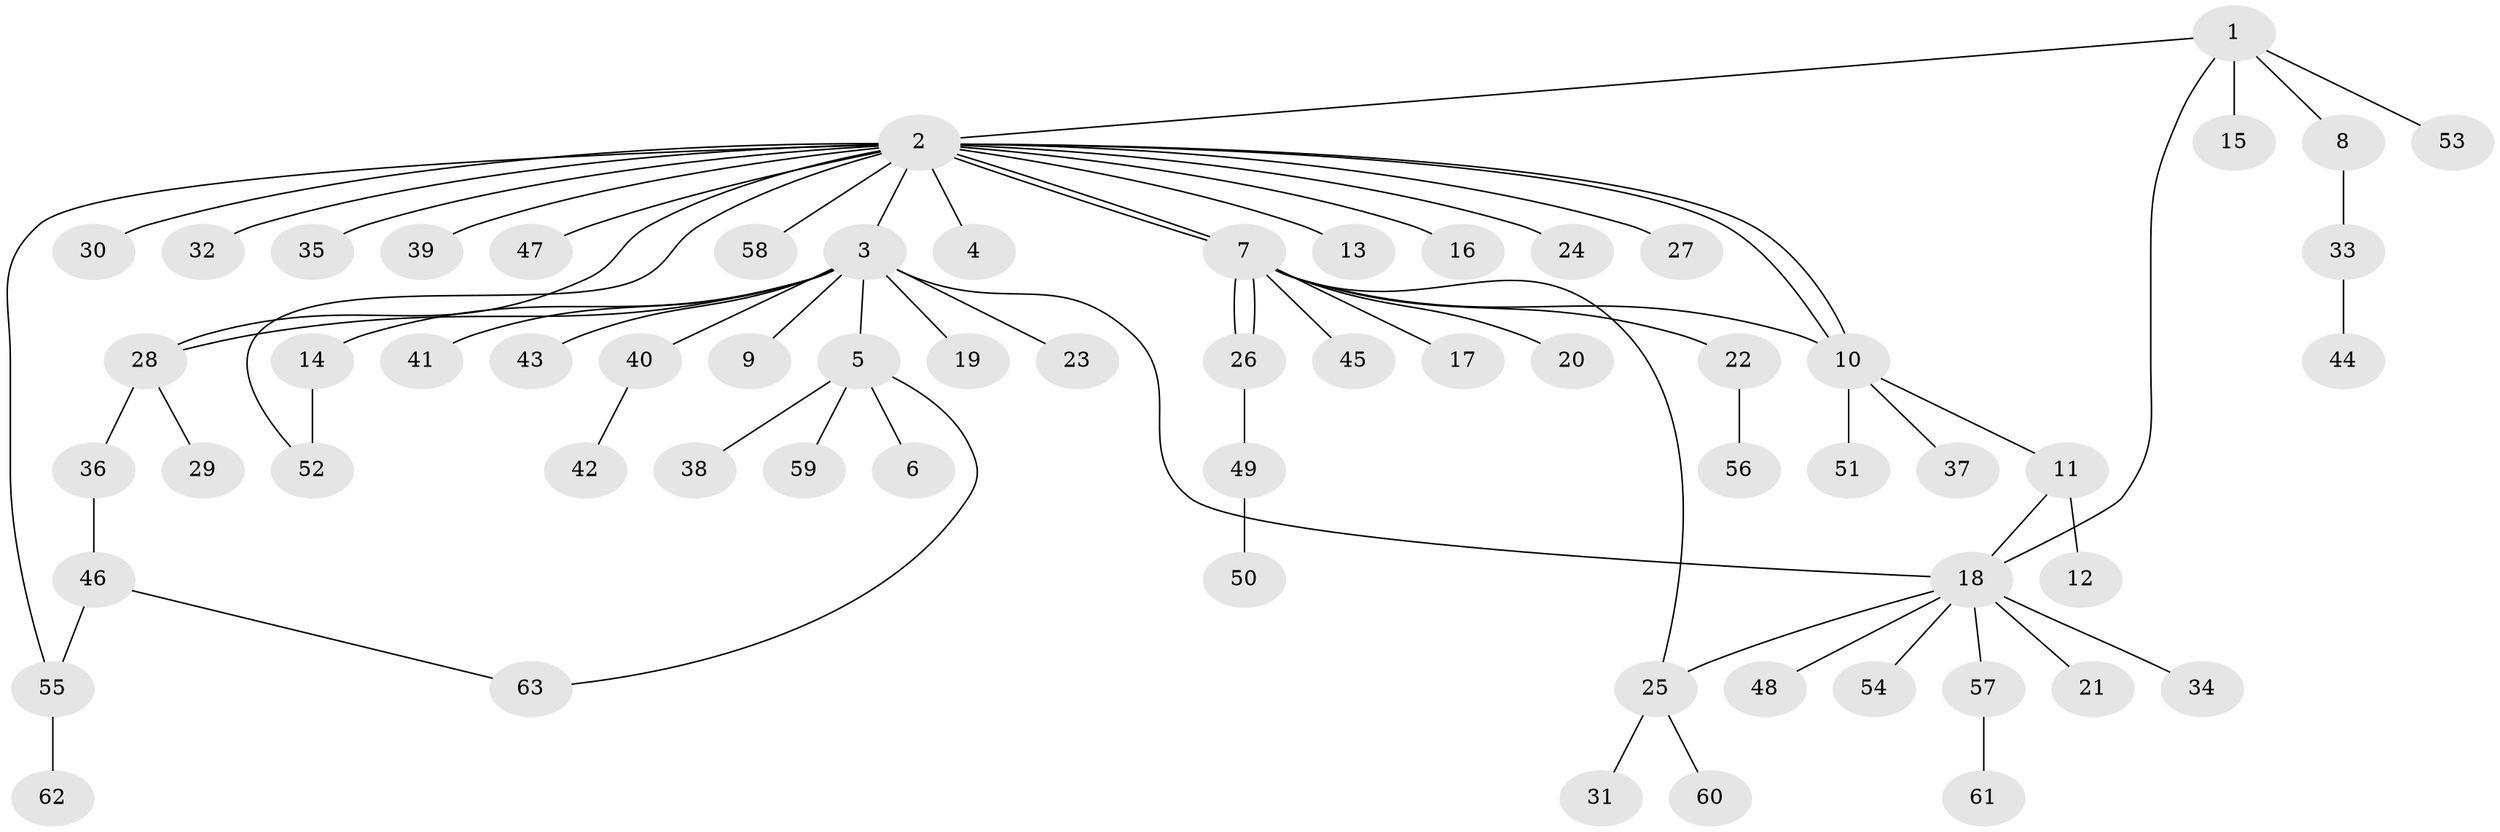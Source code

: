 // Generated by graph-tools (version 1.1) at 2025/11/02/27/25 16:11:11]
// undirected, 63 vertices, 73 edges
graph export_dot {
graph [start="1"]
  node [color=gray90,style=filled];
  1;
  2;
  3;
  4;
  5;
  6;
  7;
  8;
  9;
  10;
  11;
  12;
  13;
  14;
  15;
  16;
  17;
  18;
  19;
  20;
  21;
  22;
  23;
  24;
  25;
  26;
  27;
  28;
  29;
  30;
  31;
  32;
  33;
  34;
  35;
  36;
  37;
  38;
  39;
  40;
  41;
  42;
  43;
  44;
  45;
  46;
  47;
  48;
  49;
  50;
  51;
  52;
  53;
  54;
  55;
  56;
  57;
  58;
  59;
  60;
  61;
  62;
  63;
  1 -- 2;
  1 -- 8;
  1 -- 15;
  1 -- 18;
  1 -- 53;
  2 -- 3;
  2 -- 4;
  2 -- 7;
  2 -- 7;
  2 -- 10;
  2 -- 10;
  2 -- 13;
  2 -- 16;
  2 -- 24;
  2 -- 27;
  2 -- 28;
  2 -- 30;
  2 -- 32;
  2 -- 35;
  2 -- 39;
  2 -- 47;
  2 -- 52;
  2 -- 55;
  2 -- 58;
  3 -- 5;
  3 -- 9;
  3 -- 14;
  3 -- 18;
  3 -- 19;
  3 -- 23;
  3 -- 28;
  3 -- 40;
  3 -- 41;
  3 -- 43;
  5 -- 6;
  5 -- 38;
  5 -- 59;
  5 -- 63;
  7 -- 10;
  7 -- 17;
  7 -- 20;
  7 -- 22;
  7 -- 25;
  7 -- 26;
  7 -- 26;
  7 -- 45;
  8 -- 33;
  10 -- 11;
  10 -- 37;
  10 -- 51;
  11 -- 12;
  11 -- 18;
  14 -- 52;
  18 -- 21;
  18 -- 25;
  18 -- 34;
  18 -- 48;
  18 -- 54;
  18 -- 57;
  22 -- 56;
  25 -- 31;
  25 -- 60;
  26 -- 49;
  28 -- 29;
  28 -- 36;
  33 -- 44;
  36 -- 46;
  40 -- 42;
  46 -- 55;
  46 -- 63;
  49 -- 50;
  55 -- 62;
  57 -- 61;
}
